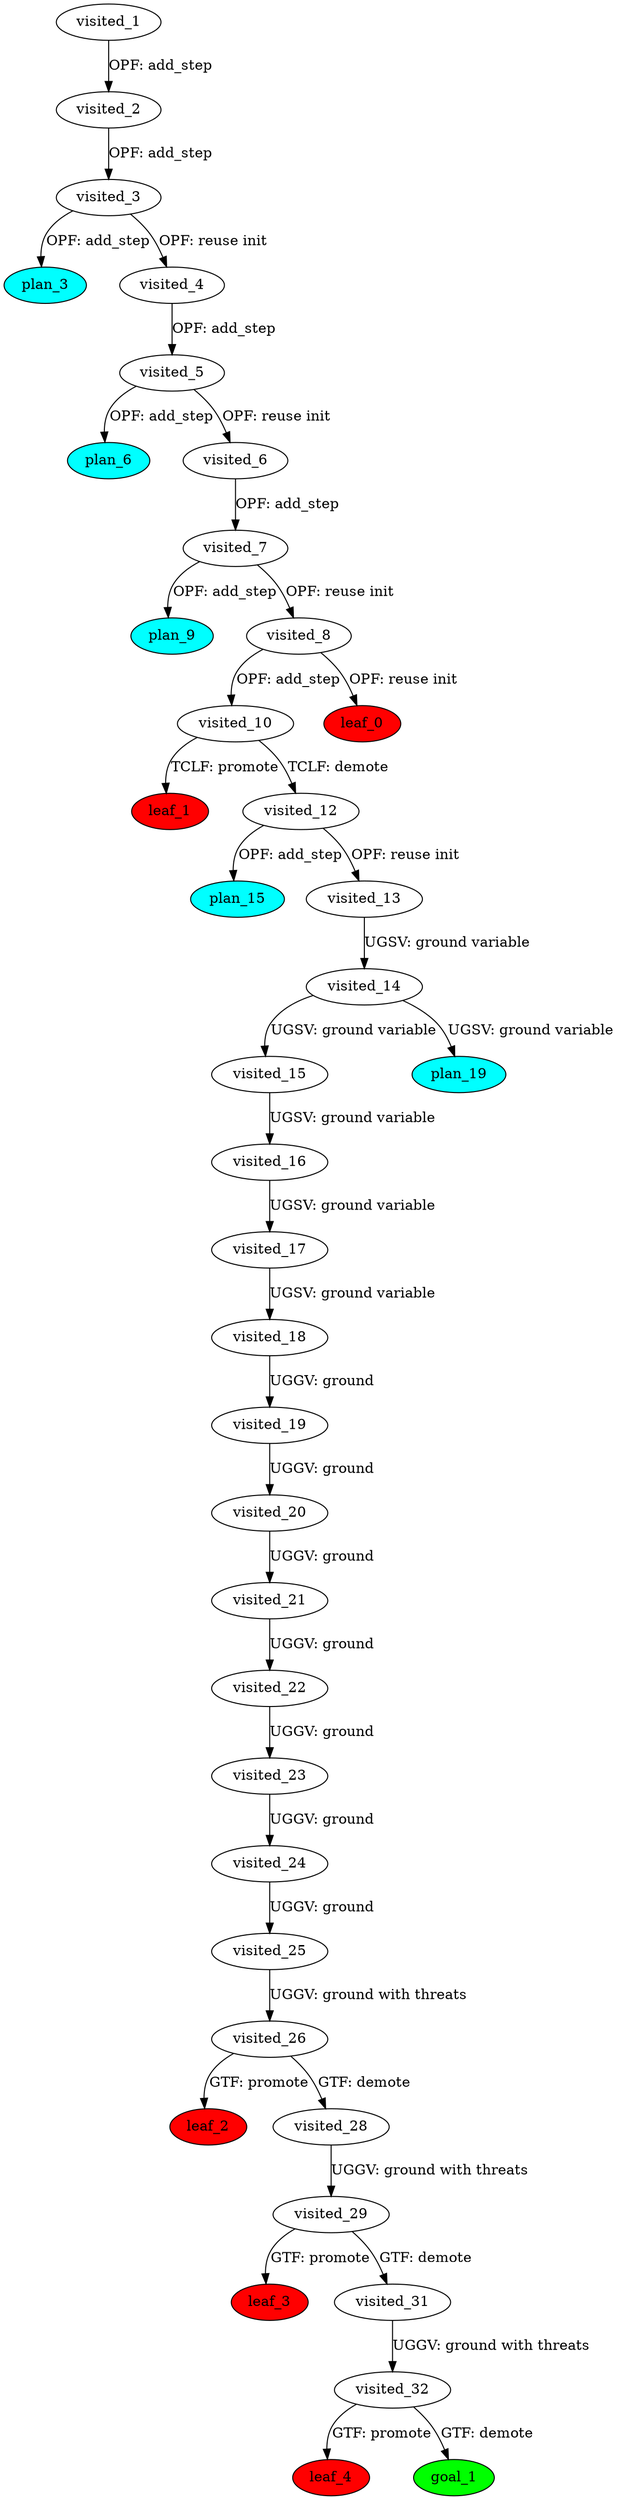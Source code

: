 digraph {
	"f16cd8d0-50e0-4efe-4797-222cfe50fbba" [label=plan_0 fillcolor=cyan style=filled]
	"f16cd8d0-50e0-4efe-4797-222cfe50fbba" [label=visited_1 fillcolor=white style=filled]
	"af50061f-41e5-01fe-372b-b847c712823d" [label=plan_1 fillcolor=cyan style=filled]
	"f16cd8d0-50e0-4efe-4797-222cfe50fbba" -> "af50061f-41e5-01fe-372b-b847c712823d" [label="OPF: add_step"]
	"af50061f-41e5-01fe-372b-b847c712823d" [label=visited_2 fillcolor=white style=filled]
	"49709b55-0199-c165-b2f3-b59fbadc2d2d" [label=plan_2 fillcolor=cyan style=filled]
	"af50061f-41e5-01fe-372b-b847c712823d" -> "49709b55-0199-c165-b2f3-b59fbadc2d2d" [label="OPF: add_step"]
	"49709b55-0199-c165-b2f3-b59fbadc2d2d" [label=visited_3 fillcolor=white style=filled]
	"316ce558-3e36-4321-c630-169024de61bd" [label=plan_3 fillcolor=cyan style=filled]
	"49709b55-0199-c165-b2f3-b59fbadc2d2d" -> "316ce558-3e36-4321-c630-169024de61bd" [label="OPF: add_step"]
	"852d23cd-ced9-deb2-fac2-a13bc8a8a522" [label=plan_4 fillcolor=cyan style=filled]
	"49709b55-0199-c165-b2f3-b59fbadc2d2d" -> "852d23cd-ced9-deb2-fac2-a13bc8a8a522" [label="OPF: reuse init"]
	"852d23cd-ced9-deb2-fac2-a13bc8a8a522" [label=visited_4 fillcolor=white style=filled]
	"1ce20449-011c-b53c-3351-6dac6d248547" [label=plan_5 fillcolor=cyan style=filled]
	"852d23cd-ced9-deb2-fac2-a13bc8a8a522" -> "1ce20449-011c-b53c-3351-6dac6d248547" [label="OPF: add_step"]
	"1ce20449-011c-b53c-3351-6dac6d248547" [label=visited_5 fillcolor=white style=filled]
	"826f2b7c-ca3c-5cf8-f26e-5ef705df756b" [label=plan_6 fillcolor=cyan style=filled]
	"1ce20449-011c-b53c-3351-6dac6d248547" -> "826f2b7c-ca3c-5cf8-f26e-5ef705df756b" [label="OPF: add_step"]
	"d57d5102-b716-d761-9179-703b47a99b30" [label=plan_7 fillcolor=cyan style=filled]
	"1ce20449-011c-b53c-3351-6dac6d248547" -> "d57d5102-b716-d761-9179-703b47a99b30" [label="OPF: reuse init"]
	"d57d5102-b716-d761-9179-703b47a99b30" [label=visited_6 fillcolor=white style=filled]
	"30137a80-ddf9-693a-1d1d-0eaa0d4fc743" [label=plan_8 fillcolor=cyan style=filled]
	"d57d5102-b716-d761-9179-703b47a99b30" -> "30137a80-ddf9-693a-1d1d-0eaa0d4fc743" [label="OPF: add_step"]
	"30137a80-ddf9-693a-1d1d-0eaa0d4fc743" [label=visited_7 fillcolor=white style=filled]
	"c1e08486-a390-69f4-93bb-52ab8273400c" [label=plan_9 fillcolor=cyan style=filled]
	"30137a80-ddf9-693a-1d1d-0eaa0d4fc743" -> "c1e08486-a390-69f4-93bb-52ab8273400c" [label="OPF: add_step"]
	"a3a01a1b-9fdc-f6ea-0ac4-a07c32742991" [label=plan_10 fillcolor=cyan style=filled]
	"30137a80-ddf9-693a-1d1d-0eaa0d4fc743" -> "a3a01a1b-9fdc-f6ea-0ac4-a07c32742991" [label="OPF: reuse init"]
	"a3a01a1b-9fdc-f6ea-0ac4-a07c32742991" [label=visited_8 fillcolor=white style=filled]
	"673fb5b0-ec13-9f07-1a65-5ef60313e3ef" [label=plan_11 fillcolor=cyan style=filled]
	"a3a01a1b-9fdc-f6ea-0ac4-a07c32742991" -> "673fb5b0-ec13-9f07-1a65-5ef60313e3ef" [label="OPF: add_step"]
	"ed871e96-8415-c038-5da5-f6751b50e4d6" [label=plan_12 fillcolor=cyan style=filled]
	"a3a01a1b-9fdc-f6ea-0ac4-a07c32742991" -> "ed871e96-8415-c038-5da5-f6751b50e4d6" [label="OPF: reuse init"]
	"ed871e96-8415-c038-5da5-f6751b50e4d6" [label=visited_9 fillcolor=white style=filled]
	"ed871e96-8415-c038-5da5-f6751b50e4d6" [label=leaf_0 fillcolor=red style=filled]
	"673fb5b0-ec13-9f07-1a65-5ef60313e3ef" [label=visited_10 fillcolor=white style=filled]
	"78536a36-923f-d0d7-9199-9d5f15ced849" [label=plan_13 fillcolor=cyan style=filled]
	"673fb5b0-ec13-9f07-1a65-5ef60313e3ef" -> "78536a36-923f-d0d7-9199-9d5f15ced849" [label="TCLF: promote"]
	"70443480-62a8-4555-d4e4-085ed39c2bfc" [label=plan_14 fillcolor=cyan style=filled]
	"673fb5b0-ec13-9f07-1a65-5ef60313e3ef" -> "70443480-62a8-4555-d4e4-085ed39c2bfc" [label="TCLF: demote"]
	"78536a36-923f-d0d7-9199-9d5f15ced849" [label=visited_11 fillcolor=white style=filled]
	"78536a36-923f-d0d7-9199-9d5f15ced849" [label=leaf_1 fillcolor=red style=filled]
	"70443480-62a8-4555-d4e4-085ed39c2bfc" [label=visited_12 fillcolor=white style=filled]
	"b67a8172-bc60-3788-9442-ae6b5b330f17" [label=plan_15 fillcolor=cyan style=filled]
	"70443480-62a8-4555-d4e4-085ed39c2bfc" -> "b67a8172-bc60-3788-9442-ae6b5b330f17" [label="OPF: add_step"]
	"97e058b9-a7f8-5f02-9418-bc473f59dfa0" [label=plan_16 fillcolor=cyan style=filled]
	"70443480-62a8-4555-d4e4-085ed39c2bfc" -> "97e058b9-a7f8-5f02-9418-bc473f59dfa0" [label="OPF: reuse init"]
	"97e058b9-a7f8-5f02-9418-bc473f59dfa0" [label=visited_13 fillcolor=white style=filled]
	"29c08f29-8259-9c87-c2d6-7063c53d1c46" [label=plan_17 fillcolor=cyan style=filled]
	"97e058b9-a7f8-5f02-9418-bc473f59dfa0" -> "29c08f29-8259-9c87-c2d6-7063c53d1c46" [label="UGSV: ground variable"]
	"29c08f29-8259-9c87-c2d6-7063c53d1c46" [label=visited_14 fillcolor=white style=filled]
	"77d70311-1821-b551-245b-d570a8d23fe2" [label=plan_18 fillcolor=cyan style=filled]
	"29c08f29-8259-9c87-c2d6-7063c53d1c46" -> "77d70311-1821-b551-245b-d570a8d23fe2" [label="UGSV: ground variable"]
	"7b62e628-b34d-5ab6-c6da-d79be7c9b4b3" [label=plan_19 fillcolor=cyan style=filled]
	"29c08f29-8259-9c87-c2d6-7063c53d1c46" -> "7b62e628-b34d-5ab6-c6da-d79be7c9b4b3" [label="UGSV: ground variable"]
	"77d70311-1821-b551-245b-d570a8d23fe2" [label=visited_15 fillcolor=white style=filled]
	"d07b7724-8a17-d00a-548b-525aae6af388" [label=plan_20 fillcolor=cyan style=filled]
	"77d70311-1821-b551-245b-d570a8d23fe2" -> "d07b7724-8a17-d00a-548b-525aae6af388" [label="UGSV: ground variable"]
	"d07b7724-8a17-d00a-548b-525aae6af388" [label=visited_16 fillcolor=white style=filled]
	"6d817b6b-6ce1-edee-edd4-f2094486fb1b" [label=plan_21 fillcolor=cyan style=filled]
	"d07b7724-8a17-d00a-548b-525aae6af388" -> "6d817b6b-6ce1-edee-edd4-f2094486fb1b" [label="UGSV: ground variable"]
	"6d817b6b-6ce1-edee-edd4-f2094486fb1b" [label=visited_17 fillcolor=white style=filled]
	"26d0e3c4-01a7-5e0a-33d0-13fdc6c00a8a" [label=plan_22 fillcolor=cyan style=filled]
	"6d817b6b-6ce1-edee-edd4-f2094486fb1b" -> "26d0e3c4-01a7-5e0a-33d0-13fdc6c00a8a" [label="UGSV: ground variable"]
	"26d0e3c4-01a7-5e0a-33d0-13fdc6c00a8a" [label=visited_18 fillcolor=white style=filled]
	"345aac28-5749-f77e-83f3-c616c9e7cab3" [label=plan_23 fillcolor=cyan style=filled]
	"26d0e3c4-01a7-5e0a-33d0-13fdc6c00a8a" -> "345aac28-5749-f77e-83f3-c616c9e7cab3" [label="UGGV: ground"]
	"345aac28-5749-f77e-83f3-c616c9e7cab3" [label=visited_19 fillcolor=white style=filled]
	"7647547c-d363-28f4-e6a4-ab122857d66d" [label=plan_24 fillcolor=cyan style=filled]
	"345aac28-5749-f77e-83f3-c616c9e7cab3" -> "7647547c-d363-28f4-e6a4-ab122857d66d" [label="UGGV: ground"]
	"7647547c-d363-28f4-e6a4-ab122857d66d" [label=visited_20 fillcolor=white style=filled]
	"625e1ea8-c102-da6e-7a9f-143b2dc3d6a2" [label=plan_25 fillcolor=cyan style=filled]
	"7647547c-d363-28f4-e6a4-ab122857d66d" -> "625e1ea8-c102-da6e-7a9f-143b2dc3d6a2" [label="UGGV: ground"]
	"625e1ea8-c102-da6e-7a9f-143b2dc3d6a2" [label=visited_21 fillcolor=white style=filled]
	"cfa57f25-8f67-ab46-97af-d8f26e1450f9" [label=plan_26 fillcolor=cyan style=filled]
	"625e1ea8-c102-da6e-7a9f-143b2dc3d6a2" -> "cfa57f25-8f67-ab46-97af-d8f26e1450f9" [label="UGGV: ground"]
	"cfa57f25-8f67-ab46-97af-d8f26e1450f9" [label=visited_22 fillcolor=white style=filled]
	"51105a80-414a-b65f-38d3-9674a5b8a9ec" [label=plan_27 fillcolor=cyan style=filled]
	"cfa57f25-8f67-ab46-97af-d8f26e1450f9" -> "51105a80-414a-b65f-38d3-9674a5b8a9ec" [label="UGGV: ground"]
	"51105a80-414a-b65f-38d3-9674a5b8a9ec" [label=visited_23 fillcolor=white style=filled]
	"cf9e18eb-5ef8-3d15-a352-170111d36d40" [label=plan_28 fillcolor=cyan style=filled]
	"51105a80-414a-b65f-38d3-9674a5b8a9ec" -> "cf9e18eb-5ef8-3d15-a352-170111d36d40" [label="UGGV: ground"]
	"cf9e18eb-5ef8-3d15-a352-170111d36d40" [label=visited_24 fillcolor=white style=filled]
	"2a23a71c-0fac-c51f-b5ca-7315bd185220" [label=plan_29 fillcolor=cyan style=filled]
	"cf9e18eb-5ef8-3d15-a352-170111d36d40" -> "2a23a71c-0fac-c51f-b5ca-7315bd185220" [label="UGGV: ground"]
	"2a23a71c-0fac-c51f-b5ca-7315bd185220" [label=visited_25 fillcolor=white style=filled]
	"6d2d1441-4cc1-47af-f181-dd0c5ee0bc37" [label=plan_30 fillcolor=cyan style=filled]
	"2a23a71c-0fac-c51f-b5ca-7315bd185220" -> "6d2d1441-4cc1-47af-f181-dd0c5ee0bc37" [label="UGGV: ground with threats"]
	"6d2d1441-4cc1-47af-f181-dd0c5ee0bc37" [label=visited_26 fillcolor=white style=filled]
	"01218ca8-3d11-d205-f7e1-40711b434750" [label=plan_31 fillcolor=cyan style=filled]
	"6d2d1441-4cc1-47af-f181-dd0c5ee0bc37" -> "01218ca8-3d11-d205-f7e1-40711b434750" [label="GTF: promote"]
	"d1748912-7794-e58e-8b5b-bbfdcdc54cae" [label=plan_32 fillcolor=cyan style=filled]
	"6d2d1441-4cc1-47af-f181-dd0c5ee0bc37" -> "d1748912-7794-e58e-8b5b-bbfdcdc54cae" [label="GTF: demote"]
	"01218ca8-3d11-d205-f7e1-40711b434750" [label=visited_27 fillcolor=white style=filled]
	"01218ca8-3d11-d205-f7e1-40711b434750" [label=leaf_2 fillcolor=red style=filled]
	"d1748912-7794-e58e-8b5b-bbfdcdc54cae" [label=visited_28 fillcolor=white style=filled]
	"ec81f021-9076-27b4-ea85-5d668900f547" [label=plan_33 fillcolor=cyan style=filled]
	"d1748912-7794-e58e-8b5b-bbfdcdc54cae" -> "ec81f021-9076-27b4-ea85-5d668900f547" [label="UGGV: ground with threats"]
	"ec81f021-9076-27b4-ea85-5d668900f547" [label=visited_29 fillcolor=white style=filled]
	"b8d8f1ab-e2d0-f788-2004-0a2678ce872d" [label=plan_34 fillcolor=cyan style=filled]
	"ec81f021-9076-27b4-ea85-5d668900f547" -> "b8d8f1ab-e2d0-f788-2004-0a2678ce872d" [label="GTF: promote"]
	"74e8fa93-a38f-8315-020a-80acd7a5914a" [label=plan_35 fillcolor=cyan style=filled]
	"ec81f021-9076-27b4-ea85-5d668900f547" -> "74e8fa93-a38f-8315-020a-80acd7a5914a" [label="GTF: demote"]
	"b8d8f1ab-e2d0-f788-2004-0a2678ce872d" [label=visited_30 fillcolor=white style=filled]
	"b8d8f1ab-e2d0-f788-2004-0a2678ce872d" [label=leaf_3 fillcolor=red style=filled]
	"74e8fa93-a38f-8315-020a-80acd7a5914a" [label=visited_31 fillcolor=white style=filled]
	"2abb1647-d838-6f30-b70b-da21dd728d56" [label=plan_36 fillcolor=cyan style=filled]
	"74e8fa93-a38f-8315-020a-80acd7a5914a" -> "2abb1647-d838-6f30-b70b-da21dd728d56" [label="UGGV: ground with threats"]
	"2abb1647-d838-6f30-b70b-da21dd728d56" [label=visited_32 fillcolor=white style=filled]
	"79a130ba-cb19-84d0-7bd9-0579f33bc9d7" [label=plan_37 fillcolor=cyan style=filled]
	"2abb1647-d838-6f30-b70b-da21dd728d56" -> "79a130ba-cb19-84d0-7bd9-0579f33bc9d7" [label="GTF: promote"]
	"bf348ab6-eb7b-8ad8-74b4-96507819bc81" [label=plan_38 fillcolor=cyan style=filled]
	"2abb1647-d838-6f30-b70b-da21dd728d56" -> "bf348ab6-eb7b-8ad8-74b4-96507819bc81" [label="GTF: demote"]
	"79a130ba-cb19-84d0-7bd9-0579f33bc9d7" [label=visited_33 fillcolor=white style=filled]
	"79a130ba-cb19-84d0-7bd9-0579f33bc9d7" [label=leaf_4 fillcolor=red style=filled]
	"bf348ab6-eb7b-8ad8-74b4-96507819bc81" [label=visited_34 fillcolor=white style=filled]
	"bf348ab6-eb7b-8ad8-74b4-96507819bc81" [label=goal_1 fillcolor=green style=filled]
}
